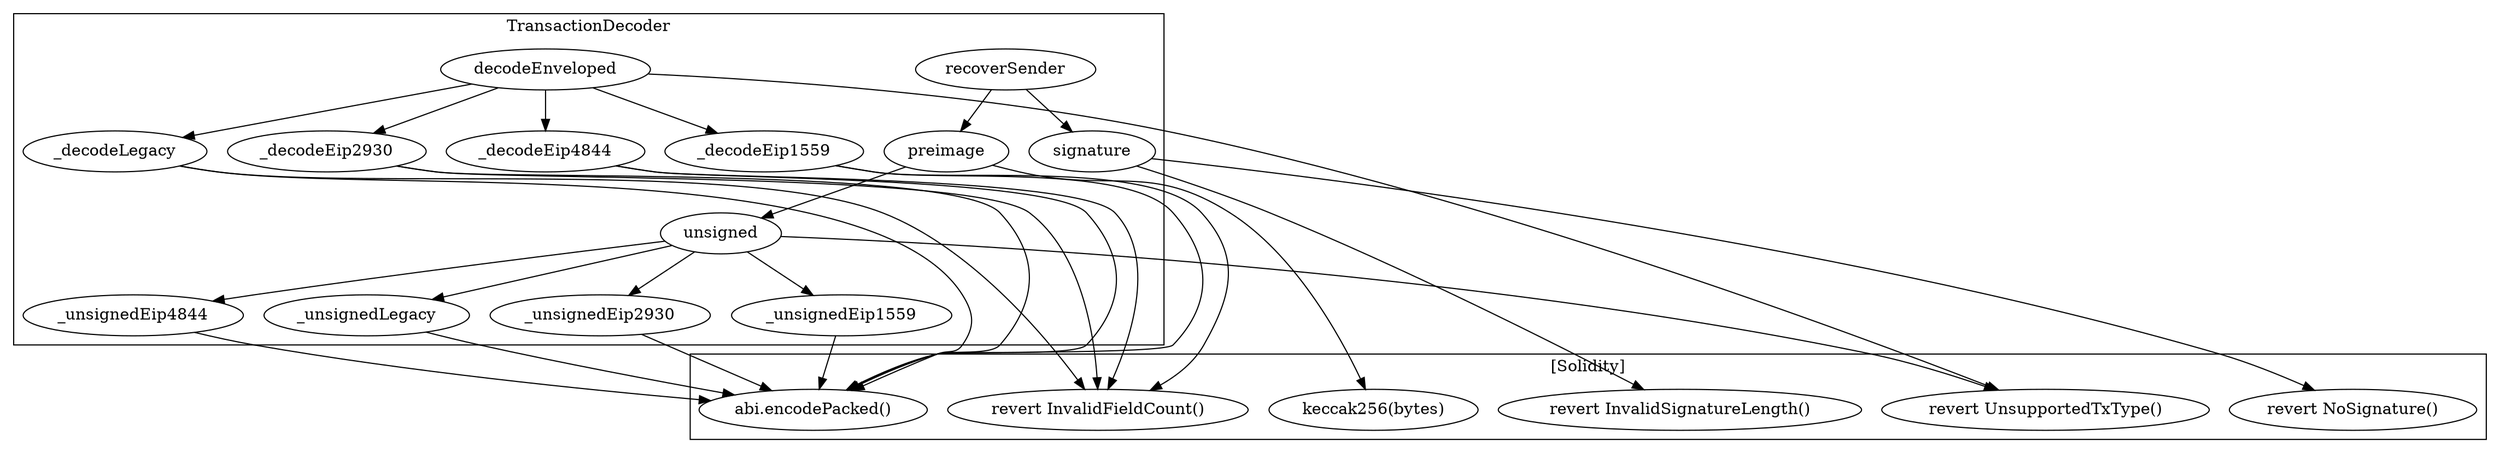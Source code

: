 strict digraph {
subgraph cluster_25503_TransactionDecoder {
label = "TransactionDecoder"
"25503__decodeEip1559" [label="_decodeEip1559"]
"25503__decodeEip2930" [label="_decodeEip2930"]
"25503__unsignedEip2930" [label="_unsignedEip2930"]
"25503__unsignedEip1559" [label="_unsignedEip1559"]
"25503__decodeEip4844" [label="_decodeEip4844"]
"25503_recoverSender" [label="recoverSender"]
"25503_preimage" [label="preimage"]
"25503__unsignedEip4844" [label="_unsignedEip4844"]
"25503_unsigned" [label="unsigned"]
"25503_decodeEnveloped" [label="decodeEnveloped"]
"25503__decodeLegacy" [label="_decodeLegacy"]
"25503__unsignedLegacy" [label="_unsignedLegacy"]
"25503_signature" [label="signature"]
"25503_unsigned" -> "25503__unsignedLegacy"
"25503_preimage" -> "25503_unsigned"
"25503_recoverSender" -> "25503_preimage"
"25503_decodeEnveloped" -> "25503__decodeLegacy"
"25503_unsigned" -> "25503__unsignedEip2930"
"25503_unsigned" -> "25503__unsignedEip4844"
"25503_decodeEnveloped" -> "25503__decodeEip4844"
"25503_decodeEnveloped" -> "25503__decodeEip1559"
"25503_unsigned" -> "25503__unsignedEip1559"
"25503_recoverSender" -> "25503_signature"
"25503_decodeEnveloped" -> "25503__decodeEip2930"
}subgraph cluster_solidity {
label = "[Solidity]"
"revert InvalidSignatureLength()" 
"revert NoSignature()" 
"abi.encodePacked()" 
"revert InvalidFieldCount()" 
"keccak256(bytes)" 
"revert UnsupportedTxType()" 
"25503_signature" -> "revert InvalidSignatureLength()"
"25503_signature" -> "revert NoSignature()"
"25503_preimage" -> "keccak256(bytes)"
"25503__decodeEip2930" -> "revert InvalidFieldCount()"
"25503__decodeLegacy" -> "revert InvalidFieldCount()"
"25503__decodeEip4844" -> "abi.encodePacked()"
"25503__unsignedEip1559" -> "abi.encodePacked()"
"25503__decodeEip1559" -> "revert InvalidFieldCount()"
"25503__unsignedEip4844" -> "abi.encodePacked()"
"25503_unsigned" -> "revert UnsupportedTxType()"
"25503_decodeEnveloped" -> "revert UnsupportedTxType()"
"25503__unsignedEip2930" -> "abi.encodePacked()"
"25503__decodeLegacy" -> "abi.encodePacked()"
"25503__decodeEip4844" -> "revert InvalidFieldCount()"
"25503__decodeEip2930" -> "abi.encodePacked()"
"25503__decodeEip1559" -> "abi.encodePacked()"
"25503__unsignedLegacy" -> "abi.encodePacked()"
}
}